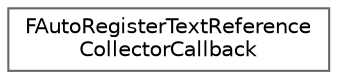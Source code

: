 digraph "Graphical Class Hierarchy"
{
 // INTERACTIVE_SVG=YES
 // LATEX_PDF_SIZE
  bgcolor="transparent";
  edge [fontname=Helvetica,fontsize=10,labelfontname=Helvetica,labelfontsize=10];
  node [fontname=Helvetica,fontsize=10,shape=box,height=0.2,width=0.4];
  rankdir="LR";
  Node0 [id="Node000000",label="FAutoRegisterTextReference\lCollectorCallback",height=0.2,width=0.4,color="grey40", fillcolor="white", style="filled",URL="$dd/dbe/structFAutoRegisterTextReferenceCollectorCallback.html",tooltip="Struct to automatically register a callback when it's constructed."];
}
